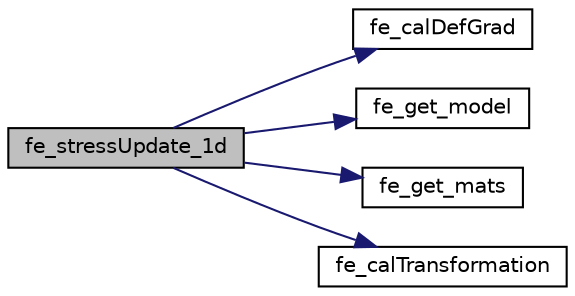 digraph "fe_stressUpdate_1d"
{
  edge [fontname="Helvetica",fontsize="10",labelfontname="Helvetica",labelfontsize="10"];
  node [fontname="Helvetica",fontsize="10",shape=record];
  rankdir="LR";
  Node9 [label="fe_stressUpdate_1d",height=0.2,width=0.4,color="black", fillcolor="grey75", style="filled", fontcolor="black"];
  Node9 -> Node10 [color="midnightblue",fontsize="10",style="solid",fontname="Helvetica"];
  Node10 [label="fe_calDefGrad",height=0.2,width=0.4,color="black", fillcolor="white", style="filled",URL="$functions_8h.html#ae50379f74802347e04dbc022897f9cb0"];
  Node9 -> Node11 [color="midnightblue",fontsize="10",style="solid",fontname="Helvetica"];
  Node11 [label="fe_get_model",height=0.2,width=0.4,color="black", fillcolor="white", style="filled",URL="$functions_8h.html#a34d6fb85943d945b7e8600d2ef4220d0"];
  Node9 -> Node12 [color="midnightblue",fontsize="10",style="solid",fontname="Helvetica"];
  Node12 [label="fe_get_mats",height=0.2,width=0.4,color="black", fillcolor="white", style="filled",URL="$functions_8h.html#af7ffbad6dfcc99fc88b130c1a7b1720a"];
  Node9 -> Node13 [color="midnightblue",fontsize="10",style="solid",fontname="Helvetica"];
  Node13 [label="fe_calTransformation",height=0.2,width=0.4,color="black", fillcolor="white", style="filled",URL="$functions_8h.html#aa41c40dffea4251a07a8a3f5062f47ae"];
}
